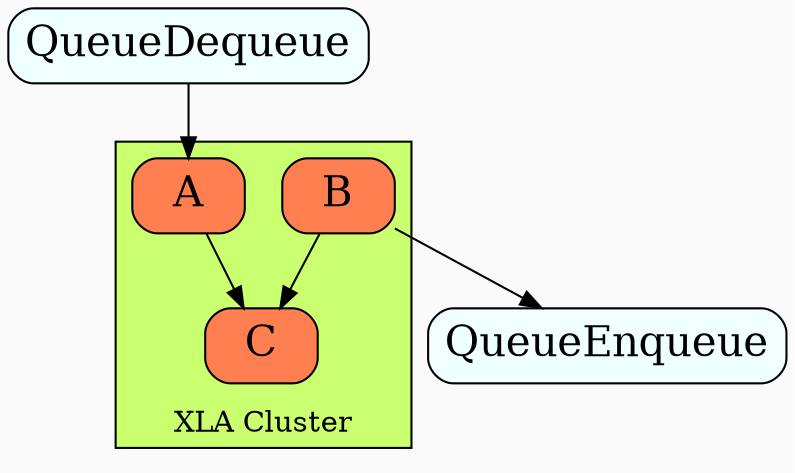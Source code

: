 digraph {
  graph[bgcolor=gray98,compound=true]
  node[fontsize=20,shape=box,fillcolor=azure, style="filled,rounded"]

  subgraph cluster_0 {
    label="XLA Cluster";labelloc="b"
    style=filled
    fillcolor=darkolivegreen1
    A[fillcolor=coral]
    B[fillcolor=coral]
    C[fillcolor=coral]
  }

  QueueDequeue -> A
  A -> C
  B -> C
  B -> QueueEnqueue
}
